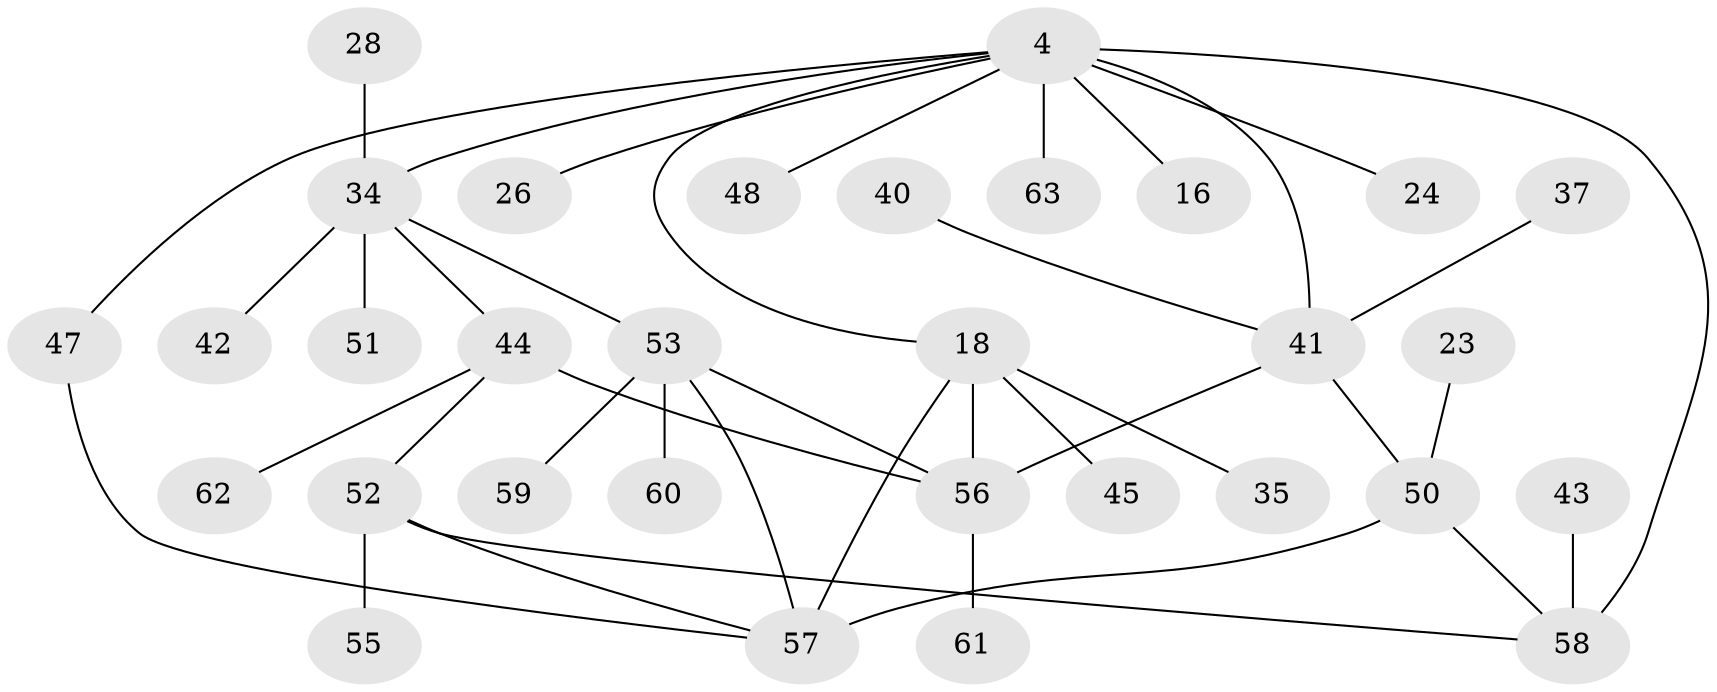 // original degree distribution, {10: 0.015873015873015872, 6: 0.07936507936507936, 3: 0.031746031746031744, 13: 0.015873015873015872, 4: 0.06349206349206349, 5: 0.06349206349206349, 8: 0.015873015873015872, 1: 0.5873015873015873, 2: 0.12698412698412698}
// Generated by graph-tools (version 1.1) at 2025/54/03/09/25 04:54:20]
// undirected, 31 vertices, 39 edges
graph export_dot {
graph [start="1"]
  node [color=gray90,style=filled];
  4;
  16;
  18 [super="+3"];
  23;
  24;
  26;
  28;
  34 [super="+10"];
  35 [super="+32"];
  37;
  40 [super="+33"];
  41 [super="+20+22+31+36"];
  42;
  43;
  44 [super="+15"];
  45;
  47;
  48;
  50 [super="+8"];
  51;
  52 [super="+14"];
  53 [super="+17+49"];
  55 [super="+54"];
  56 [super="+39"];
  57 [super="+9"];
  58 [super="+27"];
  59;
  60;
  61;
  62;
  63;
  4 -- 16;
  4 -- 24;
  4 -- 26;
  4 -- 34 [weight=2];
  4 -- 41 [weight=2];
  4 -- 47;
  4 -- 48;
  4 -- 63;
  4 -- 18;
  4 -- 58 [weight=2];
  18 -- 35;
  18 -- 45;
  18 -- 57;
  18 -- 56 [weight=2];
  23 -- 50;
  28 -- 34;
  34 -- 51;
  34 -- 42;
  34 -- 53 [weight=2];
  34 -- 44;
  37 -- 41;
  40 -- 41;
  41 -- 56;
  41 -- 50;
  43 -- 58;
  44 -- 52 [weight=2];
  44 -- 56;
  44 -- 62;
  47 -- 57;
  50 -- 58;
  50 -- 57 [weight=2];
  52 -- 55;
  52 -- 57;
  52 -- 58;
  53 -- 56;
  53 -- 57;
  53 -- 59;
  53 -- 60;
  56 -- 61;
}
